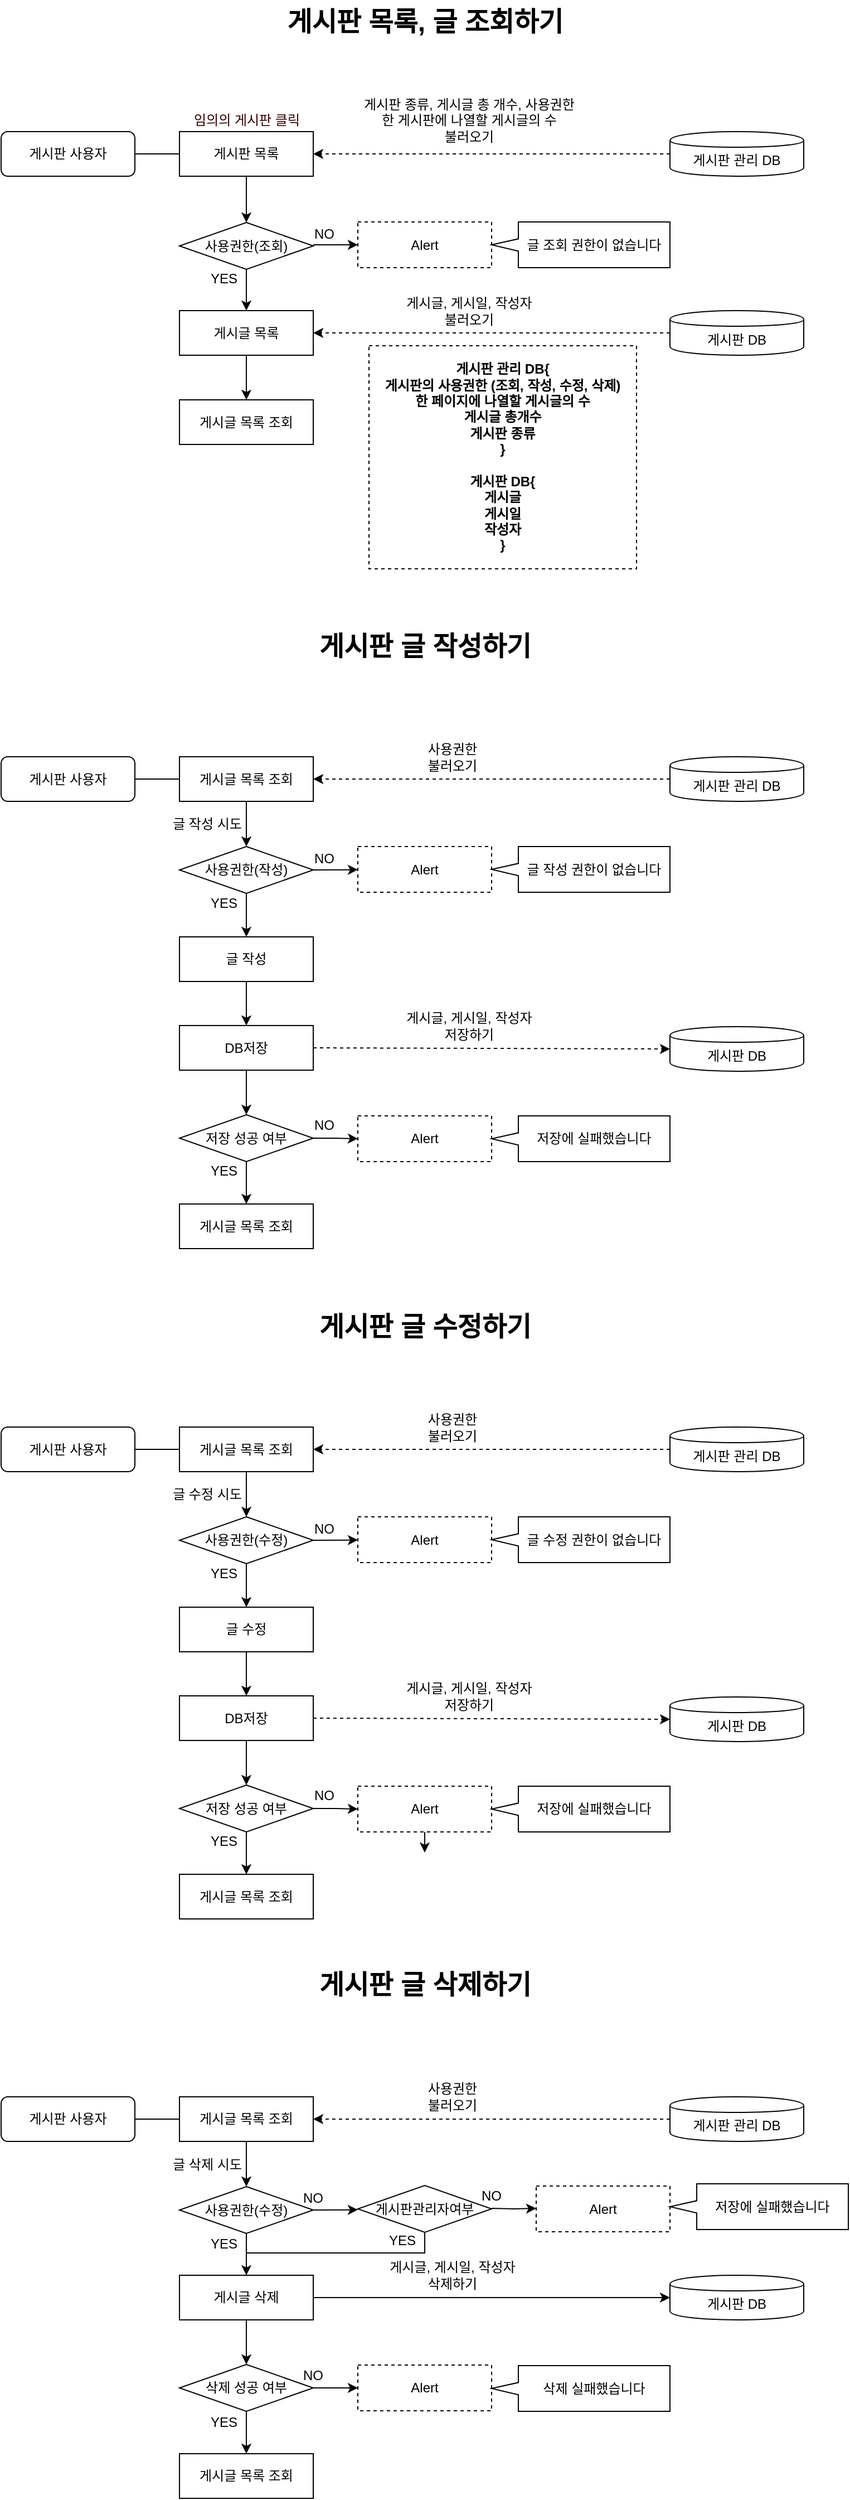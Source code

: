 <mxfile pages="1" version="11.2.3" type="github"><diagram id="8tWxrw4TjMPX8NaCwLxQ" name="Page-1"><mxGraphModel dx="1182" dy="685" grid="1" gridSize="10" guides="1" tooltips="1" connect="1" arrows="1" fold="1" page="1" pageScale="1" pageWidth="827" pageHeight="1169" math="0" shadow="0"><root><mxCell id="0"/><mxCell id="1" parent="0"/><mxCell id="r43dK0RKSGgs8FJc9CuO-5" value="게시판 관리 DB{&lt;br&gt;게시판의 사용권한 (조회, 작성, 수정, 삭제)&lt;br&gt;한 페이지에 나열할 게시글의 수&lt;br&gt;게시글 총개수&lt;br&gt;게시판 종류&lt;br&gt;}&lt;br&gt;&lt;br&gt;게시판 DB{&lt;br&gt;게시글&lt;br&gt;게시일&lt;br&gt;작성자&lt;br&gt;}" style="text;html=1;strokeColor=#000000;fillColor=none;align=center;verticalAlign=middle;whiteSpace=wrap;rounded=0;dashed=1;fontStyle=1" parent="1" vertex="1"><mxGeometry x="370" y="350" width="240" height="200" as="geometry"/></mxCell><mxCell id="r43dK0RKSGgs8FJc9CuO-35" value="게시판 목록, 글 조회하기" style="text;strokeColor=none;fillColor=none;html=1;fontSize=24;fontStyle=1;verticalAlign=middle;align=center;" parent="1" vertex="1"><mxGeometry x="340" y="40" width="160" height="40" as="geometry"/></mxCell><mxCell id="r43dK0RKSGgs8FJc9CuO-43" value="게시판 글 작성하기" style="text;strokeColor=none;fillColor=none;html=1;fontSize=24;fontStyle=1;verticalAlign=middle;align=center;" parent="1" vertex="1"><mxGeometry x="340" y="600" width="160" height="40" as="geometry"/></mxCell><mxCell id="r43dK0RKSGgs8FJc9CuO-46" value="게시판 사용자" style="rounded=1;whiteSpace=wrap;html=1;" parent="1" vertex="1"><mxGeometry x="40" y="718.5" width="120" height="40" as="geometry"/></mxCell><mxCell id="r43dK0RKSGgs8FJc9CuO-50" value="" style="endArrow=none;html=1;entryX=1;entryY=0.5;entryDx=0;entryDy=0;exitX=0;exitY=0.5;exitDx=0;exitDy=0;" parent="1" target="r43dK0RKSGgs8FJc9CuO-46" edge="1"><mxGeometry width="50" height="50" relative="1" as="geometry"><mxPoint x="200" y="738.5" as="sourcePoint"/><mxPoint x="90" y="778.5" as="targetPoint"/></mxGeometry></mxCell><mxCell id="r43dK0RKSGgs8FJc9CuO-60" style="edgeStyle=none;rounded=0;orthogonalLoop=1;jettySize=auto;html=1;exitX=0.5;exitY=1;exitDx=0;exitDy=0;entryX=0.5;entryY=0;entryDx=0;entryDy=0;startArrow=none;startFill=0;endArrow=classic;endFill=1;strokeColor=#000000;strokeWidth=1;fontFamily=Helvetica;" parent="1" source="r43dK0RKSGgs8FJc9CuO-58" target="r43dK0RKSGgs8FJc9CuO-59" edge="1"><mxGeometry relative="1" as="geometry"/></mxCell><mxCell id="r43dK0RKSGgs8FJc9CuO-58" value="게시글 목록 조회" style="rounded=0;whiteSpace=wrap;html=1;" parent="1" vertex="1"><mxGeometry x="200" y="718.5" width="120" height="40" as="geometry"/></mxCell><mxCell id="r43dK0RKSGgs8FJc9CuO-63" style="edgeStyle=none;rounded=0;orthogonalLoop=1;jettySize=auto;html=1;exitX=1;exitY=0.5;exitDx=0;exitDy=0;startArrow=none;startFill=0;endArrow=classic;endFill=1;strokeColor=#000000;strokeWidth=1;fontFamily=Helvetica;" parent="1" source="r43dK0RKSGgs8FJc9CuO-59" target="r43dK0RKSGgs8FJc9CuO-62" edge="1"><mxGeometry relative="1" as="geometry"/></mxCell><mxCell id="r43dK0RKSGgs8FJc9CuO-70" style="edgeStyle=none;rounded=0;orthogonalLoop=1;jettySize=auto;html=1;exitX=0.5;exitY=1;exitDx=0;exitDy=0;entryX=0.5;entryY=0;entryDx=0;entryDy=0;startArrow=none;startFill=0;endArrow=classic;endFill=1;strokeColor=#000000;strokeWidth=1;fontFamily=Helvetica;" parent="1" source="r43dK0RKSGgs8FJc9CuO-59" target="r43dK0RKSGgs8FJc9CuO-67" edge="1"><mxGeometry relative="1" as="geometry"/></mxCell><mxCell id="r43dK0RKSGgs8FJc9CuO-59" value="사용권한(작성)" style="rhombus;whiteSpace=wrap;html=1;rounded=0;strokeColor=#000000;fontFamily=Helvetica;align=center;" parent="1" vertex="1"><mxGeometry x="200" y="799" width="120" height="42" as="geometry"/></mxCell><mxCell id="r43dK0RKSGgs8FJc9CuO-62" value="Alert" style="rounded=0;whiteSpace=wrap;html=1;strokeColor=#000000;fontFamily=Helvetica;align=center;dashed=1;" parent="1" vertex="1"><mxGeometry x="360" y="799" width="120" height="41" as="geometry"/></mxCell><mxCell id="r43dK0RKSGgs8FJc9CuO-64" value="글 작성 권한이 없습니다" style="shape=callout;whiteSpace=wrap;html=1;perimeter=calloutPerimeter;rounded=0;strokeColor=#000000;fontFamily=Helvetica;align=center;direction=south;size=24;position=0.37;base=11;" parent="1" vertex="1"><mxGeometry x="480" y="799" width="160" height="41" as="geometry"/></mxCell><mxCell id="r43dK0RKSGgs8FJc9CuO-66" value="NO" style="text;html=1;strokeColor=none;fillColor=none;align=center;verticalAlign=middle;whiteSpace=wrap;rounded=0;dashed=1;fontFamily=Helvetica;" parent="1" vertex="1"><mxGeometry x="310" y="800" width="40" height="20" as="geometry"/></mxCell><mxCell id="r43dK0RKSGgs8FJc9CuO-105" style="edgeStyle=none;rounded=0;orthogonalLoop=1;jettySize=auto;html=1;exitX=0.5;exitY=1;exitDx=0;exitDy=0;entryX=0.5;entryY=0;entryDx=0;entryDy=0;startArrow=none;startFill=0;endArrow=classic;endFill=1;strokeColor=#000000;strokeWidth=1;fontFamily=Helvetica;" parent="1" source="r43dK0RKSGgs8FJc9CuO-67" target="r43dK0RKSGgs8FJc9CuO-104" edge="1"><mxGeometry relative="1" as="geometry"/></mxCell><mxCell id="r43dK0RKSGgs8FJc9CuO-67" value="글 작성" style="rounded=0;whiteSpace=wrap;html=1;" parent="1" vertex="1"><mxGeometry x="200" y="880" width="120" height="40" as="geometry"/></mxCell><mxCell id="r43dK0RKSGgs8FJc9CuO-84" value="게시판 사용자" style="rounded=1;whiteSpace=wrap;html=1;" parent="1" vertex="1"><mxGeometry x="40" y="158" width="120" height="40" as="geometry"/></mxCell><mxCell id="r43dK0RKSGgs8FJc9CuO-85" value="게시판 관리 DB" style="shape=cylinder;whiteSpace=wrap;html=1;boundedLbl=1;backgroundOutline=1;" parent="1" vertex="1"><mxGeometry x="640" y="158" width="120" height="40" as="geometry"/></mxCell><mxCell id="r43dK0RKSGgs8FJc9CuO-86" value="" style="endArrow=classic;dashed=1;html=1;exitX=0;exitY=0.5;exitDx=0;exitDy=0;endFill=1;entryX=1;entryY=0.5;entryDx=0;entryDy=0;" parent="1" source="r43dK0RKSGgs8FJc9CuO-85" target="r43dK0RKSGgs8FJc9CuO-90" edge="1"><mxGeometry width="50" height="50" relative="1" as="geometry"><mxPoint x="30" y="548" as="sourcePoint"/><mxPoint x="340" y="208" as="targetPoint"/></mxGeometry></mxCell><mxCell id="r43dK0RKSGgs8FJc9CuO-87" value="게시판 종류, 게시글 총 개수, 사용권한&lt;br&gt;한 게시판에 나열할 게시글의 수&lt;br&gt;불러오기" style="text;html=1;strokeColor=none;fillColor=none;align=center;verticalAlign=middle;whiteSpace=wrap;rounded=0;" parent="1" vertex="1"><mxGeometry x="355" y="138" width="210" height="20" as="geometry"/></mxCell><mxCell id="r43dK0RKSGgs8FJc9CuO-88" value="" style="endArrow=none;html=1;entryX=1;entryY=0.5;entryDx=0;entryDy=0;exitX=0;exitY=0.5;exitDx=0;exitDy=0;" parent="1" source="r43dK0RKSGgs8FJc9CuO-90" target="r43dK0RKSGgs8FJc9CuO-84" edge="1"><mxGeometry width="50" height="50" relative="1" as="geometry"><mxPoint x="200" y="98" as="sourcePoint"/><mxPoint x="90" y="218" as="targetPoint"/></mxGeometry></mxCell><mxCell id="r43dK0RKSGgs8FJc9CuO-89" style="edgeStyle=none;rounded=0;orthogonalLoop=1;jettySize=auto;html=1;exitX=0.5;exitY=1;exitDx=0;exitDy=0;entryX=0.5;entryY=0;entryDx=0;entryDy=0;startArrow=none;startFill=0;endArrow=classic;endFill=1;strokeColor=#000000;strokeWidth=1;fontFamily=Helvetica;" parent="1" source="r43dK0RKSGgs8FJc9CuO-90" target="r43dK0RKSGgs8FJc9CuO-98" edge="1"><mxGeometry relative="1" as="geometry"/></mxCell><mxCell id="r43dK0RKSGgs8FJc9CuO-90" value="게시판 목록" style="rounded=0;whiteSpace=wrap;html=1;" parent="1" vertex="1"><mxGeometry x="200" y="158" width="120" height="40" as="geometry"/></mxCell><mxCell id="r43dK0RKSGgs8FJc9CuO-91" style="rounded=0;orthogonalLoop=1;jettySize=auto;html=1;exitX=0;exitY=0.5;exitDx=0;exitDy=0;fontFamily=Helvetica;strokeColor=#000000;strokeWidth=1;startArrow=none;startFill=0;endArrow=classic;endFill=1;dashed=1;entryX=1;entryY=0.5;entryDx=0;entryDy=0;" parent="1" source="r43dK0RKSGgs8FJc9CuO-94" target="r43dK0RKSGgs8FJc9CuO-93" edge="1"><mxGeometry relative="1" as="geometry"><mxPoint x="470" y="388.5" as="targetPoint"/></mxGeometry></mxCell><mxCell id="r43dK0RKSGgs8FJc9CuO-92" style="edgeStyle=none;rounded=0;orthogonalLoop=1;jettySize=auto;html=1;exitX=0.5;exitY=1;exitDx=0;exitDy=0;entryX=0.5;entryY=0;entryDx=0;entryDy=0;startArrow=none;startFill=0;endArrow=classic;endFill=1;strokeColor=#000000;strokeWidth=1;fontFamily=Helvetica;" parent="1" source="r43dK0RKSGgs8FJc9CuO-93" edge="1"><mxGeometry relative="1" as="geometry"><mxPoint x="260" y="398.5" as="targetPoint"/></mxGeometry></mxCell><mxCell id="r43dK0RKSGgs8FJc9CuO-93" value="게시글 목록" style="rounded=0;whiteSpace=wrap;html=1;" parent="1" vertex="1"><mxGeometry x="200" y="318.5" width="120" height="40" as="geometry"/></mxCell><mxCell id="r43dK0RKSGgs8FJc9CuO-94" value="게시판 DB" style="shape=cylinder;whiteSpace=wrap;html=1;boundedLbl=1;backgroundOutline=1;" parent="1" vertex="1"><mxGeometry x="640" y="318.5" width="120" height="40" as="geometry"/></mxCell><mxCell id="r43dK0RKSGgs8FJc9CuO-95" value="게시글, 게시일, 작성자&lt;br&gt;불러오기" style="text;html=1;strokeColor=none;fillColor=none;align=center;verticalAlign=middle;whiteSpace=wrap;rounded=0;" parent="1" vertex="1"><mxGeometry x="375" y="308.5" width="170" height="20" as="geometry"/></mxCell><mxCell id="r43dK0RKSGgs8FJc9CuO-96" value="게시글 목록 조회" style="rounded=0;whiteSpace=wrap;html=1;" parent="1" vertex="1"><mxGeometry x="200" y="398.5" width="120" height="40" as="geometry"/></mxCell><mxCell id="r43dK0RKSGgs8FJc9CuO-97" style="edgeStyle=none;rounded=0;orthogonalLoop=1;jettySize=auto;html=1;exitX=0.5;exitY=1;exitDx=0;exitDy=0;entryX=0.5;entryY=0;entryDx=0;entryDy=0;startArrow=none;startFill=0;endArrow=classic;endFill=1;strokeColor=#000000;strokeWidth=1;fontFamily=Helvetica;" parent="1" source="r43dK0RKSGgs8FJc9CuO-98" target="r43dK0RKSGgs8FJc9CuO-93" edge="1"><mxGeometry relative="1" as="geometry"/></mxCell><mxCell id="r43dK0RKSGgs8FJc9CuO-98" value="사용권한(조회)" style="rhombus;whiteSpace=wrap;html=1;rounded=0;strokeColor=#000000;fontFamily=Helvetica;align=center;" parent="1" vertex="1"><mxGeometry x="200" y="239.5" width="120" height="42" as="geometry"/></mxCell><mxCell id="r43dK0RKSGgs8FJc9CuO-99" style="edgeStyle=none;rounded=0;orthogonalLoop=1;jettySize=auto;html=1;exitX=0.25;exitY=1;exitDx=0;exitDy=0;startArrow=none;startFill=0;endArrow=classic;endFill=1;strokeColor=#000000;strokeWidth=1;fontFamily=Helvetica;" parent="1" source="r43dK0RKSGgs8FJc9CuO-100" target="r43dK0RKSGgs8FJc9CuO-101" edge="1"><mxGeometry relative="1" as="geometry"/></mxCell><mxCell id="r43dK0RKSGgs8FJc9CuO-100" value="NO" style="text;html=1;strokeColor=none;fillColor=none;align=center;verticalAlign=middle;whiteSpace=wrap;rounded=0;dashed=1;fontFamily=Helvetica;" parent="1" vertex="1"><mxGeometry x="310" y="239.5" width="40" height="20" as="geometry"/></mxCell><mxCell id="r43dK0RKSGgs8FJc9CuO-101" value="Alert" style="rounded=0;whiteSpace=wrap;html=1;strokeColor=#000000;fontFamily=Helvetica;align=center;dashed=1;" parent="1" vertex="1"><mxGeometry x="360" y="239" width="120" height="41" as="geometry"/></mxCell><mxCell id="r43dK0RKSGgs8FJc9CuO-102" value="글 조회 권한이 없습니다" style="shape=callout;whiteSpace=wrap;html=1;perimeter=calloutPerimeter;rounded=0;strokeColor=#000000;fontFamily=Helvetica;align=center;direction=south;size=24;position=0.37;base=11;" parent="1" vertex="1"><mxGeometry x="480" y="239" width="160" height="41" as="geometry"/></mxCell><mxCell id="r43dK0RKSGgs8FJc9CuO-103" value="YES" style="text;html=1;strokeColor=none;fillColor=none;align=center;verticalAlign=middle;whiteSpace=wrap;rounded=0;dashed=1;fontFamily=Helvetica;" parent="1" vertex="1"><mxGeometry x="220" y="280" width="40" height="20" as="geometry"/></mxCell><mxCell id="r43dK0RKSGgs8FJc9CuO-107" style="edgeStyle=none;rounded=0;orthogonalLoop=1;jettySize=auto;html=1;exitX=1;exitY=0.5;exitDx=0;exitDy=0;entryX=0;entryY=0.5;entryDx=0;entryDy=0;startArrow=none;startFill=0;endArrow=classic;endFill=1;strokeColor=#000000;strokeWidth=1;fontFamily=Helvetica;dashed=1;" parent="1" source="r43dK0RKSGgs8FJc9CuO-104" target="r43dK0RKSGgs8FJc9CuO-106" edge="1"><mxGeometry relative="1" as="geometry"/></mxCell><mxCell id="AVkJX89ssnlkMwMqb2C2-4" style="edgeStyle=orthogonalEdgeStyle;rounded=0;orthogonalLoop=1;jettySize=auto;html=1;exitX=0.5;exitY=1;exitDx=0;exitDy=0;entryX=0.5;entryY=0;entryDx=0;entryDy=0;fontColor=#FF2B1C;" edge="1" parent="1" source="r43dK0RKSGgs8FJc9CuO-104" target="AVkJX89ssnlkMwMqb2C2-3"><mxGeometry relative="1" as="geometry"/></mxCell><mxCell id="r43dK0RKSGgs8FJc9CuO-104" value="DB저장" style="rounded=0;whiteSpace=wrap;html=1;" parent="1" vertex="1"><mxGeometry x="200" y="959.5" width="120" height="40" as="geometry"/></mxCell><mxCell id="r43dK0RKSGgs8FJc9CuO-106" value="게시판 DB" style="shape=cylinder;whiteSpace=wrap;html=1;boundedLbl=1;backgroundOutline=1;" parent="1" vertex="1"><mxGeometry x="640" y="960.5" width="120" height="40" as="geometry"/></mxCell><mxCell id="r43dK0RKSGgs8FJc9CuO-108" value="게시글, 게시일, 작성자&lt;br&gt;저장하기" style="text;html=1;strokeColor=none;fillColor=none;align=center;verticalAlign=middle;whiteSpace=wrap;rounded=0;" parent="1" vertex="1"><mxGeometry x="375" y="949.5" width="170" height="20" as="geometry"/></mxCell><mxCell id="AVkJX89ssnlkMwMqb2C2-12" style="edgeStyle=orthogonalEdgeStyle;rounded=0;orthogonalLoop=1;jettySize=auto;html=1;exitX=1;exitY=0.5;exitDx=0;exitDy=0;entryX=0;entryY=0.5;entryDx=0;entryDy=0;fontColor=#FF2B1C;" edge="1" parent="1" source="AVkJX89ssnlkMwMqb2C2-3" target="AVkJX89ssnlkMwMqb2C2-5"><mxGeometry relative="1" as="geometry"/></mxCell><mxCell id="AVkJX89ssnlkMwMqb2C2-18" style="edgeStyle=orthogonalEdgeStyle;rounded=0;orthogonalLoop=1;jettySize=auto;html=1;exitX=0.5;exitY=1;exitDx=0;exitDy=0;entryX=0.5;entryY=0;entryDx=0;entryDy=0;fontColor=#FF2B1C;" edge="1" parent="1" source="AVkJX89ssnlkMwMqb2C2-3" target="AVkJX89ssnlkMwMqb2C2-17"><mxGeometry relative="1" as="geometry"/></mxCell><mxCell id="AVkJX89ssnlkMwMqb2C2-3" value="저장 성공 여부" style="rhombus;whiteSpace=wrap;html=1;rounded=0;strokeColor=#000000;fontFamily=Helvetica;align=center;" vertex="1" parent="1"><mxGeometry x="200" y="1039.5" width="120" height="42" as="geometry"/></mxCell><mxCell id="AVkJX89ssnlkMwMqb2C2-5" value="Alert" style="rounded=0;whiteSpace=wrap;html=1;strokeColor=#000000;fontFamily=Helvetica;align=center;dashed=1;" vertex="1" parent="1"><mxGeometry x="360" y="1040.5" width="120" height="41" as="geometry"/></mxCell><mxCell id="AVkJX89ssnlkMwMqb2C2-6" value="저장에 실패했습니다" style="shape=callout;whiteSpace=wrap;html=1;perimeter=calloutPerimeter;rounded=0;strokeColor=#000000;fontFamily=Helvetica;align=center;direction=south;size=24;position=0.37;base=11;" vertex="1" parent="1"><mxGeometry x="480" y="1040.5" width="160" height="41" as="geometry"/></mxCell><mxCell id="AVkJX89ssnlkMwMqb2C2-8" value="NO" style="text;html=1;strokeColor=none;fillColor=none;align=center;verticalAlign=middle;whiteSpace=wrap;rounded=0;dashed=1;fontFamily=Helvetica;" vertex="1" parent="1"><mxGeometry x="310" y="1039" width="40" height="20" as="geometry"/></mxCell><mxCell id="AVkJX89ssnlkMwMqb2C2-17" value="게시글 목록 조회" style="rounded=0;whiteSpace=wrap;html=1;" vertex="1" parent="1"><mxGeometry x="200" y="1119.5" width="120" height="40" as="geometry"/></mxCell><mxCell id="AVkJX89ssnlkMwMqb2C2-19" value="YES" style="text;html=1;strokeColor=none;fillColor=none;align=center;verticalAlign=middle;whiteSpace=wrap;rounded=0;dashed=1;fontFamily=Helvetica;" vertex="1" parent="1"><mxGeometry x="220" y="840" width="40" height="20" as="geometry"/></mxCell><mxCell id="AVkJX89ssnlkMwMqb2C2-20" value="YES" style="text;html=1;strokeColor=none;fillColor=none;align=center;verticalAlign=middle;whiteSpace=wrap;rounded=0;dashed=1;fontFamily=Helvetica;" vertex="1" parent="1"><mxGeometry x="220" y="1079.5" width="40" height="20" as="geometry"/></mxCell><mxCell id="AVkJX89ssnlkMwMqb2C2-21" value="글 작성 시도" style="text;html=1;strokeColor=none;fillColor=none;align=center;verticalAlign=middle;whiteSpace=wrap;rounded=0;dashed=1;fontFamily=Helvetica;" vertex="1" parent="1"><mxGeometry x="190" y="769" width="70" height="20" as="geometry"/></mxCell><mxCell id="AVkJX89ssnlkMwMqb2C2-23" value="게시판 글 수정하기" style="text;strokeColor=none;fillColor=none;html=1;fontSize=24;fontStyle=1;verticalAlign=middle;align=center;" vertex="1" parent="1"><mxGeometry x="340" y="1210" width="160" height="40" as="geometry"/></mxCell><mxCell id="AVkJX89ssnlkMwMqb2C2-75" value="게시판 글 삭제하기" style="text;strokeColor=none;fillColor=none;html=1;fontSize=24;fontStyle=1;verticalAlign=middle;align=center;" vertex="1" parent="1"><mxGeometry x="340" y="1800" width="160" height="40" as="geometry"/></mxCell><mxCell id="AVkJX89ssnlkMwMqb2C2-89" value="게시판 관리 DB" style="shape=cylinder;whiteSpace=wrap;html=1;boundedLbl=1;backgroundOutline=1;" vertex="1" parent="1"><mxGeometry x="640" y="718.5" width="120" height="40" as="geometry"/></mxCell><mxCell id="AVkJX89ssnlkMwMqb2C2-90" value="" style="endArrow=classic;dashed=1;html=1;exitX=0;exitY=0.5;exitDx=0;exitDy=0;endFill=1;entryX=1;entryY=0.5;entryDx=0;entryDy=0;" edge="1" source="AVkJX89ssnlkMwMqb2C2-89" parent="1"><mxGeometry width="50" height="50" relative="1" as="geometry"><mxPoint x="30" y="1108.5" as="sourcePoint"/><mxPoint x="320" y="738.5" as="targetPoint"/></mxGeometry></mxCell><mxCell id="AVkJX89ssnlkMwMqb2C2-91" value="사용권한&lt;br&gt;불러오기" style="text;html=1;strokeColor=none;fillColor=none;align=center;verticalAlign=middle;whiteSpace=wrap;rounded=0;" vertex="1" parent="1"><mxGeometry x="340" y="708.5" width="210" height="20" as="geometry"/></mxCell><mxCell id="AVkJX89ssnlkMwMqb2C2-92" value="게시판 사용자" style="rounded=1;whiteSpace=wrap;html=1;" vertex="1" parent="1"><mxGeometry x="40" y="1319.5" width="120" height="40" as="geometry"/></mxCell><mxCell id="AVkJX89ssnlkMwMqb2C2-93" value="" style="endArrow=none;html=1;entryX=1;entryY=0.5;entryDx=0;entryDy=0;exitX=0;exitY=0.5;exitDx=0;exitDy=0;" edge="1" target="AVkJX89ssnlkMwMqb2C2-92" parent="1"><mxGeometry width="50" height="50" relative="1" as="geometry"><mxPoint x="200" y="1339.5" as="sourcePoint"/><mxPoint x="90" y="1379.5" as="targetPoint"/></mxGeometry></mxCell><mxCell id="AVkJX89ssnlkMwMqb2C2-94" style="edgeStyle=none;rounded=0;orthogonalLoop=1;jettySize=auto;html=1;exitX=0.5;exitY=1;exitDx=0;exitDy=0;entryX=0.5;entryY=0;entryDx=0;entryDy=0;startArrow=none;startFill=0;endArrow=classic;endFill=1;strokeColor=#000000;strokeWidth=1;fontFamily=Helvetica;" edge="1" source="AVkJX89ssnlkMwMqb2C2-95" target="AVkJX89ssnlkMwMqb2C2-98" parent="1"><mxGeometry relative="1" as="geometry"/></mxCell><mxCell id="AVkJX89ssnlkMwMqb2C2-95" value="게시글 목록 조회" style="rounded=0;whiteSpace=wrap;html=1;" vertex="1" parent="1"><mxGeometry x="200" y="1319.5" width="120" height="40" as="geometry"/></mxCell><mxCell id="AVkJX89ssnlkMwMqb2C2-96" style="edgeStyle=none;rounded=0;orthogonalLoop=1;jettySize=auto;html=1;exitX=1;exitY=0.5;exitDx=0;exitDy=0;startArrow=none;startFill=0;endArrow=classic;endFill=1;strokeColor=#000000;strokeWidth=1;fontFamily=Helvetica;" edge="1" source="AVkJX89ssnlkMwMqb2C2-98" target="AVkJX89ssnlkMwMqb2C2-99" parent="1"><mxGeometry relative="1" as="geometry"/></mxCell><mxCell id="AVkJX89ssnlkMwMqb2C2-97" style="edgeStyle=none;rounded=0;orthogonalLoop=1;jettySize=auto;html=1;exitX=0.5;exitY=1;exitDx=0;exitDy=0;entryX=0.5;entryY=0;entryDx=0;entryDy=0;startArrow=none;startFill=0;endArrow=classic;endFill=1;strokeColor=#000000;strokeWidth=1;fontFamily=Helvetica;" edge="1" source="AVkJX89ssnlkMwMqb2C2-98" target="AVkJX89ssnlkMwMqb2C2-103" parent="1"><mxGeometry relative="1" as="geometry"/></mxCell><mxCell id="AVkJX89ssnlkMwMqb2C2-98" value="사용권한(수정)" style="rhombus;whiteSpace=wrap;html=1;rounded=0;strokeColor=#000000;fontFamily=Helvetica;align=center;" vertex="1" parent="1"><mxGeometry x="200" y="1400" width="120" height="42" as="geometry"/></mxCell><mxCell id="AVkJX89ssnlkMwMqb2C2-99" value="Alert" style="rounded=0;whiteSpace=wrap;html=1;strokeColor=#000000;fontFamily=Helvetica;align=center;dashed=1;" vertex="1" parent="1"><mxGeometry x="360" y="1400" width="120" height="41" as="geometry"/></mxCell><mxCell id="AVkJX89ssnlkMwMqb2C2-100" value="글 수정 권한이 없습니다" style="shape=callout;whiteSpace=wrap;html=1;perimeter=calloutPerimeter;rounded=0;strokeColor=#000000;fontFamily=Helvetica;align=center;direction=south;size=24;position=0.37;base=11;" vertex="1" parent="1"><mxGeometry x="480" y="1400" width="160" height="41" as="geometry"/></mxCell><mxCell id="AVkJX89ssnlkMwMqb2C2-101" value="NO" style="text;html=1;strokeColor=none;fillColor=none;align=center;verticalAlign=middle;whiteSpace=wrap;rounded=0;dashed=1;fontFamily=Helvetica;" vertex="1" parent="1"><mxGeometry x="310" y="1401" width="40" height="20" as="geometry"/></mxCell><mxCell id="AVkJX89ssnlkMwMqb2C2-102" style="edgeStyle=none;rounded=0;orthogonalLoop=1;jettySize=auto;html=1;exitX=0.5;exitY=1;exitDx=0;exitDy=0;entryX=0.5;entryY=0;entryDx=0;entryDy=0;startArrow=none;startFill=0;endArrow=classic;endFill=1;strokeColor=#000000;strokeWidth=1;fontFamily=Helvetica;" edge="1" source="AVkJX89ssnlkMwMqb2C2-103" target="AVkJX89ssnlkMwMqb2C2-106" parent="1"><mxGeometry relative="1" as="geometry"/></mxCell><mxCell id="AVkJX89ssnlkMwMqb2C2-103" value="글 수정" style="rounded=0;whiteSpace=wrap;html=1;" vertex="1" parent="1"><mxGeometry x="200" y="1481" width="120" height="40" as="geometry"/></mxCell><mxCell id="AVkJX89ssnlkMwMqb2C2-104" style="edgeStyle=none;rounded=0;orthogonalLoop=1;jettySize=auto;html=1;exitX=1;exitY=0.5;exitDx=0;exitDy=0;entryX=0;entryY=0.5;entryDx=0;entryDy=0;startArrow=none;startFill=0;endArrow=classic;endFill=1;strokeColor=#000000;strokeWidth=1;fontFamily=Helvetica;dashed=1;" edge="1" source="AVkJX89ssnlkMwMqb2C2-106" target="AVkJX89ssnlkMwMqb2C2-107" parent="1"><mxGeometry relative="1" as="geometry"/></mxCell><mxCell id="AVkJX89ssnlkMwMqb2C2-105" style="edgeStyle=orthogonalEdgeStyle;rounded=0;orthogonalLoop=1;jettySize=auto;html=1;exitX=0.5;exitY=1;exitDx=0;exitDy=0;entryX=0.5;entryY=0;entryDx=0;entryDy=0;fontColor=#FF2B1C;" edge="1" source="AVkJX89ssnlkMwMqb2C2-106" target="AVkJX89ssnlkMwMqb2C2-112" parent="1"><mxGeometry relative="1" as="geometry"/></mxCell><mxCell id="AVkJX89ssnlkMwMqb2C2-106" value="DB저장" style="rounded=0;whiteSpace=wrap;html=1;" vertex="1" parent="1"><mxGeometry x="200" y="1560.5" width="120" height="40" as="geometry"/></mxCell><mxCell id="AVkJX89ssnlkMwMqb2C2-107" value="게시판 DB" style="shape=cylinder;whiteSpace=wrap;html=1;boundedLbl=1;backgroundOutline=1;" vertex="1" parent="1"><mxGeometry x="640" y="1561.5" width="120" height="40" as="geometry"/></mxCell><mxCell id="AVkJX89ssnlkMwMqb2C2-108" value="게시글, 게시일, 작성자&lt;br&gt;저장하기" style="text;html=1;strokeColor=none;fillColor=none;align=center;verticalAlign=middle;whiteSpace=wrap;rounded=0;" vertex="1" parent="1"><mxGeometry x="375" y="1550.5" width="170" height="20" as="geometry"/></mxCell><mxCell id="AVkJX89ssnlkMwMqb2C2-110" style="edgeStyle=orthogonalEdgeStyle;rounded=0;orthogonalLoop=1;jettySize=auto;html=1;exitX=1;exitY=0.5;exitDx=0;exitDy=0;entryX=0;entryY=0.5;entryDx=0;entryDy=0;fontColor=#FF2B1C;" edge="1" source="AVkJX89ssnlkMwMqb2C2-112" target="AVkJX89ssnlkMwMqb2C2-114" parent="1"><mxGeometry relative="1" as="geometry"/></mxCell><mxCell id="AVkJX89ssnlkMwMqb2C2-111" style="edgeStyle=orthogonalEdgeStyle;rounded=0;orthogonalLoop=1;jettySize=auto;html=1;exitX=0.5;exitY=1;exitDx=0;exitDy=0;entryX=0.5;entryY=0;entryDx=0;entryDy=0;fontColor=#FF2B1C;" edge="1" source="AVkJX89ssnlkMwMqb2C2-112" target="AVkJX89ssnlkMwMqb2C2-118" parent="1"><mxGeometry relative="1" as="geometry"/></mxCell><mxCell id="AVkJX89ssnlkMwMqb2C2-112" value="저장 성공 여부" style="rhombus;whiteSpace=wrap;html=1;rounded=0;strokeColor=#000000;fontFamily=Helvetica;align=center;" vertex="1" parent="1"><mxGeometry x="200" y="1640.5" width="120" height="42" as="geometry"/></mxCell><mxCell id="AVkJX89ssnlkMwMqb2C2-113" style="edgeStyle=orthogonalEdgeStyle;rounded=0;orthogonalLoop=1;jettySize=auto;html=1;exitX=0.5;exitY=1;exitDx=0;exitDy=0;fontColor=#FF2B1C;entryX=0.5;entryY=0;entryDx=0;entryDy=0;" edge="1" source="AVkJX89ssnlkMwMqb2C2-114" parent="1"><mxGeometry relative="1" as="geometry"><mxPoint x="420" y="1701" as="targetPoint"/></mxGeometry></mxCell><mxCell id="AVkJX89ssnlkMwMqb2C2-114" value="Alert" style="rounded=0;whiteSpace=wrap;html=1;strokeColor=#000000;fontFamily=Helvetica;align=center;dashed=1;" vertex="1" parent="1"><mxGeometry x="360" y="1641.5" width="120" height="41" as="geometry"/></mxCell><mxCell id="AVkJX89ssnlkMwMqb2C2-115" value="저장에 실패했습니다" style="shape=callout;whiteSpace=wrap;html=1;perimeter=calloutPerimeter;rounded=0;strokeColor=#000000;fontFamily=Helvetica;align=center;direction=south;size=24;position=0.37;base=11;" vertex="1" parent="1"><mxGeometry x="480" y="1641.5" width="160" height="41" as="geometry"/></mxCell><mxCell id="AVkJX89ssnlkMwMqb2C2-116" value="NO" style="text;html=1;strokeColor=none;fillColor=none;align=center;verticalAlign=middle;whiteSpace=wrap;rounded=0;dashed=1;fontFamily=Helvetica;" vertex="1" parent="1"><mxGeometry x="310" y="1640" width="40" height="20" as="geometry"/></mxCell><mxCell id="AVkJX89ssnlkMwMqb2C2-118" value="게시글 목록 조회" style="rounded=0;whiteSpace=wrap;html=1;" vertex="1" parent="1"><mxGeometry x="200" y="1720.5" width="120" height="40" as="geometry"/></mxCell><mxCell id="AVkJX89ssnlkMwMqb2C2-119" value="YES" style="text;html=1;strokeColor=none;fillColor=none;align=center;verticalAlign=middle;whiteSpace=wrap;rounded=0;dashed=1;fontFamily=Helvetica;" vertex="1" parent="1"><mxGeometry x="220" y="1441" width="40" height="20" as="geometry"/></mxCell><mxCell id="AVkJX89ssnlkMwMqb2C2-120" value="YES" style="text;html=1;strokeColor=none;fillColor=none;align=center;verticalAlign=middle;whiteSpace=wrap;rounded=0;dashed=1;fontFamily=Helvetica;" vertex="1" parent="1"><mxGeometry x="220" y="1680.5" width="40" height="20" as="geometry"/></mxCell><mxCell id="AVkJX89ssnlkMwMqb2C2-121" value="글 수정 시도" style="text;html=1;strokeColor=none;fillColor=none;align=center;verticalAlign=middle;whiteSpace=wrap;rounded=0;dashed=1;fontFamily=Helvetica;" vertex="1" parent="1"><mxGeometry x="190" y="1370" width="70" height="20" as="geometry"/></mxCell><mxCell id="AVkJX89ssnlkMwMqb2C2-122" value="게시판 관리 DB" style="shape=cylinder;whiteSpace=wrap;html=1;boundedLbl=1;backgroundOutline=1;" vertex="1" parent="1"><mxGeometry x="640" y="1319.5" width="120" height="40" as="geometry"/></mxCell><mxCell id="AVkJX89ssnlkMwMqb2C2-123" value="" style="endArrow=classic;dashed=1;html=1;exitX=0;exitY=0.5;exitDx=0;exitDy=0;endFill=1;entryX=1;entryY=0.5;entryDx=0;entryDy=0;" edge="1" source="AVkJX89ssnlkMwMqb2C2-122" parent="1"><mxGeometry width="50" height="50" relative="1" as="geometry"><mxPoint x="30" y="1709.5" as="sourcePoint"/><mxPoint x="320" y="1339.5" as="targetPoint"/></mxGeometry></mxCell><mxCell id="AVkJX89ssnlkMwMqb2C2-124" value="사용권한&lt;br&gt;불러오기" style="text;html=1;strokeColor=none;fillColor=none;align=center;verticalAlign=middle;whiteSpace=wrap;rounded=0;" vertex="1" parent="1"><mxGeometry x="340" y="1309.5" width="210" height="20" as="geometry"/></mxCell><mxCell id="AVkJX89ssnlkMwMqb2C2-125" value="게시판 사용자" style="rounded=1;whiteSpace=wrap;html=1;" vertex="1" parent="1"><mxGeometry x="40" y="1920" width="120" height="40" as="geometry"/></mxCell><mxCell id="AVkJX89ssnlkMwMqb2C2-126" value="" style="endArrow=none;html=1;entryX=1;entryY=0.5;entryDx=0;entryDy=0;exitX=0;exitY=0.5;exitDx=0;exitDy=0;" edge="1" target="AVkJX89ssnlkMwMqb2C2-125" parent="1"><mxGeometry width="50" height="50" relative="1" as="geometry"><mxPoint x="200" y="1940" as="sourcePoint"/><mxPoint x="90" y="1980" as="targetPoint"/></mxGeometry></mxCell><mxCell id="AVkJX89ssnlkMwMqb2C2-127" style="edgeStyle=none;rounded=0;orthogonalLoop=1;jettySize=auto;html=1;exitX=0.5;exitY=1;exitDx=0;exitDy=0;entryX=0.5;entryY=0;entryDx=0;entryDy=0;startArrow=none;startFill=0;endArrow=classic;endFill=1;strokeColor=#000000;strokeWidth=1;fontFamily=Helvetica;" edge="1" source="AVkJX89ssnlkMwMqb2C2-128" target="AVkJX89ssnlkMwMqb2C2-130" parent="1"><mxGeometry relative="1" as="geometry"/></mxCell><mxCell id="AVkJX89ssnlkMwMqb2C2-128" value="게시글 목록 조회" style="rounded=0;whiteSpace=wrap;html=1;" vertex="1" parent="1"><mxGeometry x="200" y="1920" width="120" height="40" as="geometry"/></mxCell><mxCell id="AVkJX89ssnlkMwMqb2C2-129" style="edgeStyle=none;rounded=0;orthogonalLoop=1;jettySize=auto;html=1;exitX=1;exitY=0.5;exitDx=0;exitDy=0;startArrow=none;startFill=0;endArrow=classic;endFill=1;strokeColor=#000000;strokeWidth=1;fontFamily=Helvetica;" edge="1" source="AVkJX89ssnlkMwMqb2C2-130" parent="1"><mxGeometry relative="1" as="geometry"><mxPoint x="360" y="2021.3" as="targetPoint"/></mxGeometry></mxCell><mxCell id="AVkJX89ssnlkMwMqb2C2-139" style="edgeStyle=orthogonalEdgeStyle;rounded=0;orthogonalLoop=1;jettySize=auto;html=1;exitX=0.5;exitY=1;exitDx=0;exitDy=0;entryX=0.5;entryY=0;entryDx=0;entryDy=0;fontColor=#FF2B1C;" edge="1" parent="1" source="AVkJX89ssnlkMwMqb2C2-130" target="AVkJX89ssnlkMwMqb2C2-138"><mxGeometry relative="1" as="geometry"/></mxCell><mxCell id="AVkJX89ssnlkMwMqb2C2-130" value="사용권한(수정)" style="rhombus;whiteSpace=wrap;html=1;rounded=0;strokeColor=#000000;fontFamily=Helvetica;align=center;" vertex="1" parent="1"><mxGeometry x="200" y="2000.5" width="120" height="42" as="geometry"/></mxCell><mxCell id="AVkJX89ssnlkMwMqb2C2-133" value="NO" style="text;html=1;strokeColor=none;fillColor=none;align=center;verticalAlign=middle;whiteSpace=wrap;rounded=0;dashed=1;fontFamily=Helvetica;" vertex="1" parent="1"><mxGeometry x="300" y="2000.5" width="40" height="20" as="geometry"/></mxCell><mxCell id="AVkJX89ssnlkMwMqb2C2-134" value="글 삭제 시도" style="text;html=1;strokeColor=none;fillColor=none;align=center;verticalAlign=middle;whiteSpace=wrap;rounded=0;dashed=1;fontFamily=Helvetica;" vertex="1" parent="1"><mxGeometry x="190" y="1970.5" width="70" height="20" as="geometry"/></mxCell><mxCell id="AVkJX89ssnlkMwMqb2C2-135" value="게시판 관리 DB" style="shape=cylinder;whiteSpace=wrap;html=1;boundedLbl=1;backgroundOutline=1;" vertex="1" parent="1"><mxGeometry x="640" y="1920" width="120" height="40" as="geometry"/></mxCell><mxCell id="AVkJX89ssnlkMwMqb2C2-136" value="" style="endArrow=classic;dashed=1;html=1;exitX=0;exitY=0.5;exitDx=0;exitDy=0;endFill=1;entryX=1;entryY=0.5;entryDx=0;entryDy=0;" edge="1" source="AVkJX89ssnlkMwMqb2C2-135" parent="1"><mxGeometry width="50" height="50" relative="1" as="geometry"><mxPoint x="30" y="2310" as="sourcePoint"/><mxPoint x="320" y="1940" as="targetPoint"/></mxGeometry></mxCell><mxCell id="AVkJX89ssnlkMwMqb2C2-137" value="사용권한&lt;br&gt;불러오기" style="text;html=1;strokeColor=none;fillColor=none;align=center;verticalAlign=middle;whiteSpace=wrap;rounded=0;" vertex="1" parent="1"><mxGeometry x="340" y="1910" width="210" height="20" as="geometry"/></mxCell><mxCell id="AVkJX89ssnlkMwMqb2C2-141" style="edgeStyle=orthogonalEdgeStyle;rounded=0;orthogonalLoop=1;jettySize=auto;html=1;exitX=1;exitY=0.5;exitDx=0;exitDy=0;entryX=0;entryY=0.5;entryDx=0;entryDy=0;fontColor=#FF2B1C;" edge="1" parent="1" source="AVkJX89ssnlkMwMqb2C2-138" target="AVkJX89ssnlkMwMqb2C2-140"><mxGeometry relative="1" as="geometry"/></mxCell><mxCell id="AVkJX89ssnlkMwMqb2C2-154" style="edgeStyle=orthogonalEdgeStyle;rounded=0;orthogonalLoop=1;jettySize=auto;html=1;exitX=0.5;exitY=1;exitDx=0;exitDy=0;entryX=0.5;entryY=0;entryDx=0;entryDy=0;endArrow=classic;endFill=1;fontColor=#FF2B1C;" edge="1" parent="1" source="AVkJX89ssnlkMwMqb2C2-138" target="AVkJX89ssnlkMwMqb2C2-153"><mxGeometry relative="1" as="geometry"/></mxCell><mxCell id="AVkJX89ssnlkMwMqb2C2-138" value="게시글 삭제" style="rounded=0;whiteSpace=wrap;html=1;" vertex="1" parent="1"><mxGeometry x="200" y="2080" width="120" height="40" as="geometry"/></mxCell><mxCell id="AVkJX89ssnlkMwMqb2C2-140" value="게시판 DB" style="shape=cylinder;whiteSpace=wrap;html=1;boundedLbl=1;backgroundOutline=1;" vertex="1" parent="1"><mxGeometry x="640" y="2080" width="120" height="40" as="geometry"/></mxCell><mxCell id="AVkJX89ssnlkMwMqb2C2-145" style="edgeStyle=orthogonalEdgeStyle;rounded=0;orthogonalLoop=1;jettySize=auto;html=1;exitX=1;exitY=0.5;exitDx=0;exitDy=0;entryX=0;entryY=0.5;entryDx=0;entryDy=0;fontColor=#FF2B1C;" edge="1" parent="1"><mxGeometry relative="1" as="geometry"><mxPoint x="480" y="2020" as="sourcePoint"/><mxPoint x="520" y="2020" as="targetPoint"/></mxGeometry></mxCell><mxCell id="AVkJX89ssnlkMwMqb2C2-149" style="edgeStyle=orthogonalEdgeStyle;rounded=0;orthogonalLoop=1;jettySize=auto;html=1;exitX=0.5;exitY=1;exitDx=0;exitDy=0;fontColor=#FF2B1C;endArrow=none;endFill=0;" edge="1" parent="1"><mxGeometry relative="1" as="geometry"><mxPoint x="260" y="2060" as="targetPoint"/><mxPoint x="420" y="2042" as="sourcePoint"/><Array as="points"><mxPoint x="420" y="2060"/></Array></mxGeometry></mxCell><mxCell id="AVkJX89ssnlkMwMqb2C2-142" value="게시판관리자여부" style="rhombus;whiteSpace=wrap;html=1;rounded=0;strokeColor=#000000;fontFamily=Helvetica;align=center;" vertex="1" parent="1"><mxGeometry x="360" y="1999.5" width="120" height="42" as="geometry"/></mxCell><mxCell id="AVkJX89ssnlkMwMqb2C2-143" value="Alert" style="rounded=0;whiteSpace=wrap;html=1;strokeColor=#000000;fontFamily=Helvetica;align=center;dashed=1;" vertex="1" parent="1"><mxGeometry x="520" y="2000" width="120" height="41" as="geometry"/></mxCell><mxCell id="AVkJX89ssnlkMwMqb2C2-144" value="저장에 실패했습니다" style="shape=callout;whiteSpace=wrap;html=1;perimeter=calloutPerimeter;rounded=0;strokeColor=#000000;fontFamily=Helvetica;align=center;direction=south;size=24;position=0.37;base=11;" vertex="1" parent="1"><mxGeometry x="640" y="1998" width="160" height="41" as="geometry"/></mxCell><mxCell id="AVkJX89ssnlkMwMqb2C2-146" value="NO" style="text;html=1;strokeColor=none;fillColor=none;align=center;verticalAlign=middle;whiteSpace=wrap;rounded=0;dashed=1;fontFamily=Helvetica;" vertex="1" parent="1"><mxGeometry x="460" y="1999" width="40" height="20" as="geometry"/></mxCell><mxCell id="AVkJX89ssnlkMwMqb2C2-150" value="YES" style="text;html=1;strokeColor=none;fillColor=none;align=center;verticalAlign=middle;whiteSpace=wrap;rounded=0;dashed=1;fontFamily=Helvetica;" vertex="1" parent="1"><mxGeometry x="220" y="2041.5" width="40" height="20" as="geometry"/></mxCell><mxCell id="AVkJX89ssnlkMwMqb2C2-151" value="YES" style="text;html=1;strokeColor=none;fillColor=none;align=center;verticalAlign=middle;whiteSpace=wrap;rounded=0;dashed=1;fontFamily=Helvetica;" vertex="1" parent="1"><mxGeometry x="380" y="2039" width="40" height="20" as="geometry"/></mxCell><mxCell id="AVkJX89ssnlkMwMqb2C2-152" value="게시글, 게시일, 작성자&lt;br&gt;삭제하기" style="text;html=1;strokeColor=none;fillColor=none;align=center;verticalAlign=middle;whiteSpace=wrap;rounded=0;" vertex="1" parent="1"><mxGeometry x="340" y="2070" width="210" height="20" as="geometry"/></mxCell><mxCell id="AVkJX89ssnlkMwMqb2C2-156" style="edgeStyle=orthogonalEdgeStyle;rounded=0;orthogonalLoop=1;jettySize=auto;html=1;exitX=1;exitY=0.5;exitDx=0;exitDy=0;entryX=0;entryY=0.5;entryDx=0;entryDy=0;endArrow=classic;endFill=1;fontColor=#FF2B1C;" edge="1" parent="1" source="AVkJX89ssnlkMwMqb2C2-153" target="AVkJX89ssnlkMwMqb2C2-155"><mxGeometry relative="1" as="geometry"/></mxCell><mxCell id="AVkJX89ssnlkMwMqb2C2-159" style="edgeStyle=orthogonalEdgeStyle;rounded=0;orthogonalLoop=1;jettySize=auto;html=1;exitX=0.5;exitY=1;exitDx=0;exitDy=0;entryX=0.5;entryY=0;entryDx=0;entryDy=0;endArrow=classic;endFill=1;fontColor=#FF2B1C;" edge="1" parent="1" source="AVkJX89ssnlkMwMqb2C2-153" target="AVkJX89ssnlkMwMqb2C2-158"><mxGeometry relative="1" as="geometry"/></mxCell><mxCell id="AVkJX89ssnlkMwMqb2C2-153" value="삭제 성공 여부" style="rhombus;whiteSpace=wrap;html=1;rounded=0;strokeColor=#000000;fontFamily=Helvetica;align=center;" vertex="1" parent="1"><mxGeometry x="200" y="2160" width="120" height="42" as="geometry"/></mxCell><mxCell id="AVkJX89ssnlkMwMqb2C2-155" value="Alert" style="rounded=0;whiteSpace=wrap;html=1;strokeColor=#000000;fontFamily=Helvetica;align=center;dashed=1;" vertex="1" parent="1"><mxGeometry x="360" y="2160.5" width="120" height="41" as="geometry"/></mxCell><mxCell id="AVkJX89ssnlkMwMqb2C2-157" value="삭제 실패했습니다" style="shape=callout;whiteSpace=wrap;html=1;perimeter=calloutPerimeter;rounded=0;strokeColor=#000000;fontFamily=Helvetica;align=center;direction=south;size=24;position=0.37;base=11;" vertex="1" parent="1"><mxGeometry x="480" y="2161" width="160" height="41" as="geometry"/></mxCell><mxCell id="AVkJX89ssnlkMwMqb2C2-158" value="게시글 목록 조회" style="rounded=0;whiteSpace=wrap;html=1;" vertex="1" parent="1"><mxGeometry x="200" y="2240" width="120" height="40" as="geometry"/></mxCell><mxCell id="AVkJX89ssnlkMwMqb2C2-160" value="YES" style="text;html=1;strokeColor=none;fillColor=none;align=center;verticalAlign=middle;whiteSpace=wrap;rounded=0;dashed=1;fontFamily=Helvetica;" vertex="1" parent="1"><mxGeometry x="220" y="2201.5" width="40" height="20" as="geometry"/></mxCell><mxCell id="AVkJX89ssnlkMwMqb2C2-161" value="NO" style="text;html=1;strokeColor=none;fillColor=none;align=center;verticalAlign=middle;whiteSpace=wrap;rounded=0;dashed=1;fontFamily=Helvetica;" vertex="1" parent="1"><mxGeometry x="300" y="2160" width="40" height="20" as="geometry"/></mxCell><mxCell id="AVkJX89ssnlkMwMqb2C2-165" value="임의의 게시판 클릭" style="text;html=1;strokeColor=none;fillColor=none;align=center;verticalAlign=middle;whiteSpace=wrap;rounded=0;fontColor=#330000;" vertex="1" parent="1"><mxGeometry x="207.5" y="138" width="105" height="20" as="geometry"/></mxCell></root></mxGraphModel></diagram></mxfile>